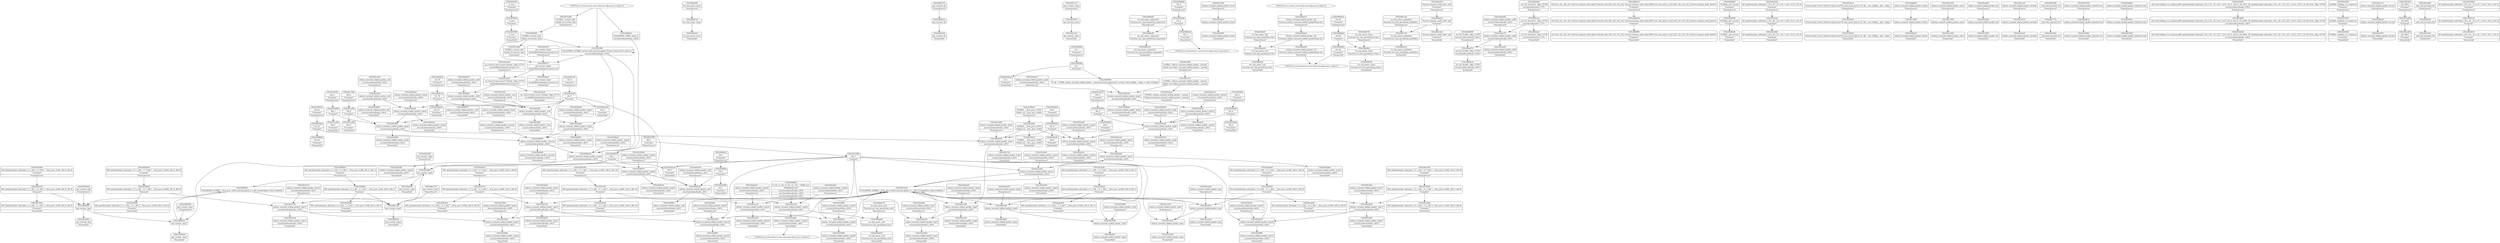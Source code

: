 digraph {
	CE0x563f2a0 [shape=record,shape=Mrecord,label="{CE0x563f2a0|i1_true|*Constant*}"]
	CE0x5655b90 [shape=record,shape=Mrecord,label="{CE0x5655b90|i64_4|*Constant*|*SummSink*}"]
	CE0x5632980 [shape=record,shape=Mrecord,label="{CE0x5632980|get_current:_tmp3|*SummSource*}"]
	CE0x56401e0 [shape=record,shape=Mrecord,label="{CE0x56401e0|avc_has_perm:_entry}"]
	CE0x561f200 [shape=record,shape=Mrecord,label="{CE0x561f200|selinux_secmark_relabel_packet:_tmp14|security/selinux/hooks.c,4610}"]
	CE0x5626d10 [shape=record,shape=Mrecord,label="{CE0x5626d10|get_current:_bb}"]
	CE0x563c070 [shape=record,shape=Mrecord,label="{CE0x563c070|get_current:_entry}"]
	CE0x566a2c0 [shape=record,shape=Mrecord,label="{CE0x566a2c0|avc_has_perm:_entry|*SummSink*}"]
	CE0x561b980 [shape=record,shape=Mrecord,label="{CE0x561b980|i64_3|*Constant*}"]
	CE0x5639e00 [shape=record,shape=Mrecord,label="{CE0x5639e00|selinux_secmark_relabel_packet:_tmp18|security/selinux/hooks.c,4610|*SummSource*}"]
	CE0x566a830 [shape=record,shape=Mrecord,label="{CE0x566a830|avc_has_perm:_ssid|Function::avc_has_perm&Arg::ssid::|*SummSink*}"]
	CE0x566bed0 [shape=record,shape=Mrecord,label="{CE0x566bed0|avc_has_perm:_requested|Function::avc_has_perm&Arg::requested::}"]
	CE0x5616d90 [shape=record,shape=Mrecord,label="{CE0x5616d90|selinux_secmark_relabel_packet:_if.end|*SummSink*}"]
	CE0x563aa50 [shape=record,shape=Mrecord,label="{CE0x563aa50|selinux_secmark_relabel_packet:_tmp15|security/selinux/hooks.c,4610|*SummSink*}"]
	CE0x561cf90 [shape=record,shape=Mrecord,label="{CE0x561cf90|i64_2|*Constant*}"]
	CE0x561d1a0 [shape=record,shape=Mrecord,label="{CE0x561d1a0|selinux_secmark_relabel_packet:_tmp1|*SummSource*}"]
	CE0x5651fb0 [shape=record,shape=Mrecord,label="{CE0x5651fb0|selinux_secmark_relabel_packet:_tmp17|security/selinux/hooks.c,4610|*SummSource*}"]
	CE0x563fa50 [shape=record,shape=Mrecord,label="{CE0x563fa50|selinux_secmark_relabel_packet:_tmp23|security/selinux/hooks.c,4610|*SummSink*}"]
	CE0x566f310 [shape=record,shape=Mrecord,label="{CE0x566f310|get_current:_tmp4|./arch/x86/include/asm/current.h,14}"]
	CE0x566b580 [shape=record,shape=Mrecord,label="{CE0x566b580|i16_42|*Constant*|*SummSink*}"]
	CE0x5658090 [shape=record,shape=Mrecord,label="{CE0x5658090|0:_i8,_:_GCMR_selinux_secmark_relabel_packet.__warned_internal_global_i8_0,_section_.data.unlikely_,_align_1:_elem_0:default:}"]
	CE0x5640250 [shape=record,shape=Mrecord,label="{CE0x5640250|selinux_secmark_relabel_packet:_sid5|security/selinux/hooks.c,4611}"]
	CE0x566c7a0 [shape=record,shape=Mrecord,label="{CE0x566c7a0|avc_has_perm:_auditdata|Function::avc_has_perm&Arg::auditdata::|*SummSource*}"]
	CE0x566cbc0 [shape=record,shape=Mrecord,label="{CE0x566cbc0|_ret_i32_%retval.0,_!dbg_!27728|security/selinux/avc.c,775|*SummSink*}"]
	CE0x5fcf560 [shape=record,shape=Mrecord,label="{CE0x5fcf560|selinux_secmark_relabel_packet:_tmp16|security/selinux/hooks.c,4610|*SummSink*}"]
	CE0x562b0b0 [shape=record,shape=Mrecord,label="{CE0x562b0b0|i32_(i32,_i32,_i16,_i32,_%struct.common_audit_data*)*_bitcast_(i32_(i32,_i32,_i16,_i32,_%struct.common_audit_data.495*)*_avc_has_perm_to_i32_(i32,_i32,_i16,_i32,_%struct.common_audit_data*)*)|*Constant*}"]
	CE0x5626900 [shape=record,shape=Mrecord,label="{CE0x5626900|GLOBAL:_get_current|*Constant*}"]
	CE0x566b6e0 [shape=record,shape=Mrecord,label="{CE0x566b6e0|avc_has_perm:_tclass|Function::avc_has_perm&Arg::tclass::}"]
	"CONST[source:1(input),value:2(dynamic)][purpose:{object}]"
	CE0x5655c20 [shape=record,shape=Mrecord,label="{CE0x5655c20|selinux_secmark_relabel_packet:_tmp9|security/selinux/hooks.c,4610}"]
	CE0x56242b0 [shape=record,shape=Mrecord,label="{CE0x56242b0|i8*_getelementptr_inbounds_(_25_x_i8_,_25_x_i8_*_.str3,_i32_0,_i32_0)|*Constant*|*SummSink*}"]
	CE0x5639c50 [shape=record,shape=Mrecord,label="{CE0x5639c50|selinux_secmark_relabel_packet:_tmp8|security/selinux/hooks.c,4610}"]
	CE0x5679d20 [shape=record,shape=Mrecord,label="{CE0x5679d20|get_current:_tmp|*SummSource*}"]
	CE0x56434f0 [shape=record,shape=Mrecord,label="{CE0x56434f0|selinux_secmark_relabel_packet:_cred|security/selinux/hooks.c,4610}"]
	CE0x5633a10 [shape=record,shape=Mrecord,label="{CE0x5633a10|%struct.task_struct*_(%struct.task_struct**)*_asm_movq_%gs:$_1:P_,$0_,_r,im,_dirflag_,_fpsr_,_flags_|*SummSource*}"]
	CE0x563eb80 [shape=record,shape=Mrecord,label="{CE0x563eb80|selinux_secmark_relabel_packet:_tmp7|security/selinux/hooks.c,4610|*SummSource*}"]
	CE0x562be60 [shape=record,shape=Mrecord,label="{CE0x562be60|selinux_secmark_relabel_packet:_tmp21|security/selinux/hooks.c,4610|*SummSource*}"]
	CE0x5669e10 [shape=record,shape=Mrecord,label="{CE0x5669e10|i32_(i32,_i32,_i16,_i32,_%struct.common_audit_data*)*_bitcast_(i32_(i32,_i32,_i16,_i32,_%struct.common_audit_data.495*)*_avc_has_perm_to_i32_(i32,_i32,_i16,_i32,_%struct.common_audit_data*)*)|*Constant*|*SummSource*}"]
	CE0x5688450 [shape=record,shape=Mrecord,label="{CE0x5688450|get_current:_tmp}"]
	CE0x5625fb0 [shape=record,shape=Mrecord,label="{CE0x5625fb0|selinux_secmark_relabel_packet:_tmp4|security/selinux/hooks.c,4610}"]
	CE0x5648b00 [shape=record,shape=Mrecord,label="{CE0x5648b00|0:_i32,_4:_i32,_8:_i32,_12:_i32,_:_CMRE_4,8_|*MultipleSource*|security/selinux/hooks.c,4610|security/selinux/hooks.c,4610|security/selinux/hooks.c,4611}"]
	CE0x5641320 [shape=record,shape=Mrecord,label="{CE0x5641320|selinux_secmark_relabel_packet:_tmp24|security/selinux/hooks.c,4611}"]
	CE0x5674290 [shape=record,shape=Mrecord,label="{CE0x5674290|GLOBAL:_current_task|Global_var:current_task|*SummSource*}"]
	CE0x563be00 [shape=record,shape=Mrecord,label="{CE0x563be00|selinux_secmark_relabel_packet:_tmp12|security/selinux/hooks.c,4610|*SummSink*}"]
	CE0x563f580 [shape=record,shape=Mrecord,label="{CE0x563f580|i1_true|*Constant*|*SummSink*}"]
	CE0x563c380 [shape=record,shape=Mrecord,label="{CE0x563c380|_ret_%struct.task_struct*_%tmp4,_!dbg_!27714|./arch/x86/include/asm/current.h,14|*SummSource*}"]
	CE0x5628ae0 [shape=record,shape=Mrecord,label="{CE0x5628ae0|selinux_secmark_relabel_packet:_if.then|*SummSink*}"]
	CE0x6cfac50 [shape=record,shape=Mrecord,label="{CE0x6cfac50|i64_0|*Constant*|*SummSink*}"]
	CE0x5629910 [shape=record,shape=Mrecord,label="{CE0x5629910|i64_1|*Constant*}"]
	CE0x5628bb0 [shape=record,shape=Mrecord,label="{CE0x5628bb0|i64*_getelementptr_inbounds_(_2_x_i64_,_2_x_i64_*___llvm_gcov_ctr98,_i64_0,_i64_1)|*Constant*}"]
	CE0x562ae30 [shape=record,shape=Mrecord,label="{CE0x562ae30|selinux_secmark_relabel_packet:_call6|security/selinux/hooks.c,4613|*SummSink*}"]
	CE0x5621030 [shape=record,shape=Mrecord,label="{CE0x5621030|selinux_secmark_relabel_packet:_entry|*SummSource*}"]
	CE0x56298a0 [shape=record,shape=Mrecord,label="{CE0x56298a0|i64*_getelementptr_inbounds_(_2_x_i64_,_2_x_i64_*___llvm_gcov_ctr98,_i64_0,_i64_1)|*Constant*|*SummSink*}"]
	CE0x5639cc0 [shape=record,shape=Mrecord,label="{CE0x5639cc0|selinux_secmark_relabel_packet:_tmp8|security/selinux/hooks.c,4610|*SummSource*}"]
	CE0x561d670 [shape=record,shape=Mrecord,label="{CE0x561d670|i64_5|*Constant*|*SummSource*}"]
	CE0x5616f70 [shape=record,shape=Mrecord,label="{CE0x5616f70|selinux_secmark_relabel_packet:_tmp}"]
	CE0x561bb90 [shape=record,shape=Mrecord,label="{CE0x561bb90|selinux_secmark_relabel_packet:_bb}"]
	CE0x561c450 [shape=record,shape=Mrecord,label="{CE0x561c450|selinux_secmark_relabel_packet:_entry|*SummSink*}"]
	CE0x563eb10 [shape=record,shape=Mrecord,label="{CE0x563eb10|GLOBAL:_selinux_secmark_relabel_packet.__warned|Global_var:selinux_secmark_relabel_packet.__warned|*SummSink*}"]
	CE0x56250a0 [shape=record,shape=Mrecord,label="{CE0x56250a0|i8_1|*Constant*|*SummSink*}"]
	CE0x562f0c0 [shape=record,shape=Mrecord,label="{CE0x562f0c0|selinux_secmark_relabel_packet:_tmp3|*SummSink*}"]
	CE0x562ac70 [shape=record,shape=Mrecord,label="{CE0x562ac70|selinux_secmark_relabel_packet:_call6|security/selinux/hooks.c,4613}"]
	CE0x563a2e0 [shape=record,shape=Mrecord,label="{CE0x563a2e0|_ret_%struct.task_struct*_%tmp4,_!dbg_!27714|./arch/x86/include/asm/current.h,14|*SummSink*}"]
	CE0x5623160 [shape=record,shape=Mrecord,label="{CE0x5623160|i64*_getelementptr_inbounds_(_11_x_i64_,_11_x_i64_*___llvm_gcov_ctr402,_i64_0,_i64_9)|*Constant*|*SummSource*}"]
	CE0x561ccd0 [shape=record,shape=Mrecord,label="{CE0x561ccd0|selinux_secmark_relabel_packet:_do.body|*SummSource*}"]
	CE0x5628d30 [shape=record,shape=Mrecord,label="{CE0x5628d30|i32_78|*Constant*|*SummSink*}"]
	CE0x563a810 [shape=record,shape=Mrecord,label="{CE0x563a810|i64*_getelementptr_inbounds_(_11_x_i64_,_11_x_i64_*___llvm_gcov_ctr402,_i64_0,_i64_8)|*Constant*|*SummSource*}"]
	CE0x5624220 [shape=record,shape=Mrecord,label="{CE0x5624220|i8*_getelementptr_inbounds_(_25_x_i8_,_25_x_i8_*_.str3,_i32_0,_i32_0)|*Constant*|*SummSource*}"]
	CE0x5640320 [shape=record,shape=Mrecord,label="{CE0x5640320|selinux_secmark_relabel_packet:_sid5|security/selinux/hooks.c,4611|*SummSource*}"]
	CE0x5636bd0 [shape=record,shape=Mrecord,label="{CE0x5636bd0|selinux_secmark_relabel_packet:_tmp22|security/selinux/hooks.c,4610|*SummSource*}"]
	CE0x563f400 [shape=record,shape=Mrecord,label="{CE0x563f400|i1_true|*Constant*|*SummSource*}"]
	CE0x562cfa0 [shape=record,shape=Mrecord,label="{CE0x562cfa0|i64*_getelementptr_inbounds_(_11_x_i64_,_11_x_i64_*___llvm_gcov_ctr402,_i64_0,_i64_10)|*Constant*}"]
	CE0x5627840 [shape=record,shape=Mrecord,label="{CE0x5627840|_call_void_mcount()_#3|*SummSource*}"]
	CE0x56212f0 [shape=record,shape=Mrecord,label="{CE0x56212f0|i64_1|*Constant*|*SummSource*}"]
	CE0x56280d0 [shape=record,shape=Mrecord,label="{CE0x56280d0|i64*_getelementptr_inbounds_(_11_x_i64_,_11_x_i64_*___llvm_gcov_ctr402,_i64_0,_i64_6)|*Constant*}"]
	CE0x562bff0 [shape=record,shape=Mrecord,label="{CE0x562bff0|selinux_secmark_relabel_packet:_tmp21|security/selinux/hooks.c,4610|*SummSink*}"]
	CE0x563a910 [shape=record,shape=Mrecord,label="{CE0x563a910|i64*_getelementptr_inbounds_(_11_x_i64_,_11_x_i64_*___llvm_gcov_ctr402,_i64_0,_i64_8)|*Constant*|*SummSink*}"]
	CE0x563feb0 [shape=record,shape=Mrecord,label="{CE0x563feb0|i32_1|*Constant*}"]
	CE0x566b750 [shape=record,shape=Mrecord,label="{CE0x566b750|avc_has_perm:_tclass|Function::avc_has_perm&Arg::tclass::|*SummSource*}"]
	CE0x5626190 [shape=record,shape=Mrecord,label="{CE0x5626190|i64*_getelementptr_inbounds_(_11_x_i64_,_11_x_i64_*___llvm_gcov_ctr402,_i64_0,_i64_10)|*Constant*|*SummSource*}"]
	CE0x5637030 [shape=record,shape=Mrecord,label="{CE0x5637030|selinux_secmark_relabel_packet:_land.lhs.true|*SummSource*}"]
	CE0x5626570 [shape=record,shape=Mrecord,label="{CE0x5626570|selinux_secmark_relabel_packet:_call4|security/selinux/hooks.c,4610|*SummSink*}"]
	CE0x563b780 [shape=record,shape=Mrecord,label="{CE0x563b780|selinux_secmark_relabel_packet:_tmp2}"]
	CE0x56221d0 [shape=record,shape=Mrecord,label="{CE0x56221d0|selinux_secmark_relabel_packet:_tobool|security/selinux/hooks.c,4610}"]
	CE0x6adea00 [shape=record,shape=Mrecord,label="{CE0x6adea00|i64*_getelementptr_inbounds_(_11_x_i64_,_11_x_i64_*___llvm_gcov_ctr402,_i64_0,_i64_1)|*Constant*|*SummSink*}"]
	CE0x5643690 [shape=record,shape=Mrecord,label="{CE0x5643690|selinux_secmark_relabel_packet:_cred|security/selinux/hooks.c,4610|*SummSink*}"]
	CE0x56228f0 [shape=record,shape=Mrecord,label="{CE0x56228f0|COLLAPSED:_GCMRE_current_task_external_global_%struct.task_struct*:_elem_0::|security/selinux/hooks.c,4610}"]
	CE0x566a0d0 [shape=record,shape=Mrecord,label="{CE0x566a0d0|avc_has_perm:_entry|*SummSource*}"]
	CE0x5620e20 [shape=record,shape=Mrecord,label="{CE0x5620e20|i64_1|*Constant*|*SummSink*}"]
	CE0x56591d0 [shape=record,shape=Mrecord,label="{CE0x56591d0|selinux_secmark_relabel_packet:_tmp9|security/selinux/hooks.c,4610|*SummSink*}"]
	CE0x563a9e0 [shape=record,shape=Mrecord,label="{CE0x563a9e0|selinux_secmark_relabel_packet:_tmp15|security/selinux/hooks.c,4610|*SummSource*}"]
	CE0x561e380 [shape=record,shape=Mrecord,label="{CE0x561e380|i64_2|*Constant*|*SummSink*}"]
	CE0x5640940 [shape=record,shape=Mrecord,label="{CE0x5640940|GLOBAL:_get_current|*Constant*|*SummSource*}"]
	CE0x5628450 [shape=record,shape=Mrecord,label="{CE0x5628450|i32_22|*Constant*|*SummSource*}"]
	CE0x563a7a0 [shape=record,shape=Mrecord,label="{CE0x563a7a0|selinux_secmark_relabel_packet:_tmp15|security/selinux/hooks.c,4610}"]
	CE0x5654980 [shape=record,shape=Mrecord,label="{CE0x5654980|i64_5|*Constant*}"]
	CE0x566ab10 [shape=record,shape=Mrecord,label="{CE0x566ab10|selinux_secmark_relabel_packet:_sid|Function::selinux_secmark_relabel_packet&Arg::sid::|*SummSource*}"]
	CE0x566c710 [shape=record,shape=Mrecord,label="{CE0x566c710|avc_has_perm:_auditdata|Function::avc_has_perm&Arg::auditdata::}"]
	CE0x566c520 [shape=record,shape=Mrecord,label="{CE0x566c520|avc_has_perm:_auditdata|Function::avc_has_perm&Arg::auditdata::|*SummSink*}"]
	CE0x561dd50 [shape=record,shape=Mrecord,label="{CE0x561dd50|selinux_secmark_relabel_packet:_bb|*SummSink*}"]
	CE0x5623e00 [shape=record,shape=Mrecord,label="{CE0x5623e00|selinux_secmark_relabel_packet:_land.lhs.true2|*SummSink*}"]
	CE0x566d1a0 [shape=record,shape=Mrecord,label="{CE0x566d1a0|_ret_i32_%call6,_!dbg_!27745|security/selinux/hooks.c,4613|*SummSink*}"]
	CE0x562f000 [shape=record,shape=Mrecord,label="{CE0x562f000|selinux_secmark_relabel_packet:_tmp3|*SummSource*}"]
	CE0x563af60 [shape=record,shape=Mrecord,label="{CE0x563af60|_call_void_lockdep_rcu_suspicious(i8*_getelementptr_inbounds_(_25_x_i8_,_25_x_i8_*_.str3,_i32_0,_i32_0),_i32_4610,_i8*_getelementptr_inbounds_(_45_x_i8_,_45_x_i8_*_.str12,_i32_0,_i32_0))_#10,_!dbg_!27729|security/selinux/hooks.c,4610|*SummSource*}"]
	CE0x5632880 [shape=record,shape=Mrecord,label="{CE0x5632880|get_current:_tmp3}"]
	CE0x566be30 [shape=record,shape=Mrecord,label="{CE0x566be30|%struct.common_audit_data*_null|*Constant*}"]
	CE0x56884c0 [shape=record,shape=Mrecord,label="{CE0x56884c0|COLLAPSED:_GCMRE___llvm_gcov_ctr98_internal_global_2_x_i64_zeroinitializer:_elem_0:default:}"]
	CE0x562f3a0 [shape=record,shape=Mrecord,label="{CE0x562f3a0|selinux_secmark_relabel_packet:_call|security/selinux/hooks.c,4610}"]
	CE0x566e370 [shape=record,shape=Mrecord,label="{CE0x566e370|get_current:_bb|*SummSource*}"]
	CE0x56413d0 [shape=record,shape=Mrecord,label="{CE0x56413d0|selinux_secmark_relabel_packet:_tmp6|security/selinux/hooks.c,4610}"]
	CE0x562f290 [shape=record,shape=Mrecord,label="{CE0x562f290|i64_3|*Constant*|*SummSource*}"]
	CE0x566a9e0 [shape=record,shape=Mrecord,label="{CE0x566a9e0|selinux_secmark_relabel_packet:_sid|Function::selinux_secmark_relabel_packet&Arg::sid::}"]
	CE0x5674460 [shape=record,shape=Mrecord,label="{CE0x5674460|GLOBAL:_current_task|Global_var:current_task|*SummSink*}"]
	CE0x56400c0 [shape=record,shape=Mrecord,label="{CE0x56400c0|i32_1|*Constant*|*SummSource*}"]
	CE0x5626a20 [shape=record,shape=Mrecord,label="{CE0x5626a20|selinux_secmark_relabel_packet:_tobool|security/selinux/hooks.c,4610|*SummSink*}"]
	CE0x563dc30 [shape=record,shape=Mrecord,label="{CE0x563dc30|selinux_secmark_relabel_packet:_tmp11|security/selinux/hooks.c,4610|*SummSource*}"]
	CE0x5659240 [shape=record,shape=Mrecord,label="{CE0x5659240|i64*_getelementptr_inbounds_(_11_x_i64_,_11_x_i64_*___llvm_gcov_ctr402,_i64_0,_i64_6)|*Constant*|*SummSink*}"]
	"CONST[source:2(external),value:2(dynamic)][purpose:{subject}]"
	CE0x5fcf440 [shape=record,shape=Mrecord,label="{CE0x5fcf440|selinux_secmark_relabel_packet:_tmp16|security/selinux/hooks.c,4610|*SummSource*}"]
	CE0x5634850 [shape=record,shape=Mrecord,label="{CE0x5634850|GLOBAL:_current_task|Global_var:current_task}"]
	CE0x5624390 [shape=record,shape=Mrecord,label="{CE0x5624390|GLOBAL:_lockdep_rcu_suspicious|*Constant*|*SummSource*}"]
	CE0x5628660 [shape=record,shape=Mrecord,label="{CE0x5628660|i32_22|*Constant*|*SummSink*}"]
	CE0x5628f40 [shape=record,shape=Mrecord,label="{CE0x5628f40|selinux_secmark_relabel_packet:_sid5|security/selinux/hooks.c,4611|*SummSink*}"]
	"CONST[source:0(mediator),value:0(static)][purpose:{operation}]"
	CE0x565a440 [shape=record,shape=Mrecord,label="{CE0x565a440|selinux_secmark_relabel_packet:_tmp10|security/selinux/hooks.c,4610|*SummSource*}"]
	CE0x5624d00 [shape=record,shape=Mrecord,label="{CE0x5624d00|selinux_secmark_relabel_packet:_tmp11|security/selinux/hooks.c,4610}"]
	CE0x5626ac0 [shape=record,shape=Mrecord,label="{CE0x5626ac0|selinux_secmark_relabel_packet:_if.end}"]
	CE0x563e670 [shape=record,shape=Mrecord,label="{CE0x563e670|get_current:_tmp4|./arch/x86/include/asm/current.h,14|*SummSource*}"]
	CE0x56253b0 [shape=record,shape=Mrecord,label="{CE0x56253b0|selinux_secmark_relabel_packet:_tmp16|security/selinux/hooks.c,4610}"]
	CE0x561e590 [shape=record,shape=Mrecord,label="{CE0x561e590|selinux_secmark_relabel_packet:_tmp1|*SummSink*}"]
	CE0x6adea70 [shape=record,shape=Mrecord,label="{CE0x6adea70|selinux_secmark_relabel_packet:_tmp2|*SummSource*}"]
	CE0x561c020 [shape=record,shape=Mrecord,label="{CE0x561c020|selinux_secmark_relabel_packet:_if.end|*SummSource*}"]
	CE0x562e410 [shape=record,shape=Mrecord,label="{CE0x562e410|selinux_secmark_relabel_packet:_tmp19|security/selinux/hooks.c,4610|*SummSource*}"]
	CE0x56365c0 [shape=record,shape=Mrecord,label="{CE0x56365c0|GLOBAL:___llvm_gcov_ctr402|Global_var:__llvm_gcov_ctr402|*SummSink*}"]
	CE0x5622240 [shape=record,shape=Mrecord,label="{CE0x5622240|i32_0|*Constant*|*SummSink*}"]
	CE0x562b810 [shape=record,shape=Mrecord,label="{CE0x562b810|selinux_secmark_relabel_packet:_call4|security/selinux/hooks.c,4610|*SummSource*}"]
	CE0x568c100 [shape=record,shape=Mrecord,label="{CE0x568c100|get_current:_tmp2}"]
	CE0x5639680 [shape=record,shape=Mrecord,label="{CE0x5639680|i8_1|*Constant*|*SummSource*}"]
	CE0x5639280 [shape=record,shape=Mrecord,label="{CE0x5639280|i64*_getelementptr_inbounds_(_11_x_i64_,_11_x_i64_*___llvm_gcov_ctr402,_i64_0,_i64_9)|*Constant*}"]
	CE0x5643480 [shape=record,shape=Mrecord,label="{CE0x5643480|i32_1|*Constant*|*SummSink*}"]
	CE0x566c1e0 [shape=record,shape=Mrecord,label="{CE0x566c1e0|_ret_i32_%retval.0,_!dbg_!27728|security/selinux/avc.c,775}"]
	CE0x568c170 [shape=record,shape=Mrecord,label="{CE0x568c170|get_current:_tmp2|*SummSource*}"]
	CE0x561c500 [shape=record,shape=Mrecord,label="{CE0x561c500|i64_3|*Constant*|*SummSink*}"]
	CE0x561ede0 [shape=record,shape=Mrecord,label="{CE0x561ede0|selinux_secmark_relabel_packet:_tmp12|security/selinux/hooks.c,4610}"]
	CE0x566c250 [shape=record,shape=Mrecord,label="{CE0x566c250|%struct.common_audit_data*_null|*Constant*|*SummSource*}"]
	CE0x562a050 [shape=record,shape=Mrecord,label="{CE0x562a050|selinux_secmark_relabel_packet:_do.end|*SummSink*}"]
	CE0x56209e0 [shape=record,shape=Mrecord,label="{CE0x56209e0|i64_0|*Constant*|*SummSource*}"]
	CE0x5617860 [shape=record,shape=Mrecord,label="{CE0x5617860|selinux_secmark_relabel_packet:_if.then}"]
	CE0x563d0e0 [shape=record,shape=Mrecord,label="{CE0x563d0e0|i32_22|*Constant*}"]
	CE0x566b410 [shape=record,shape=Mrecord,label="{CE0x566b410|i16_42|*Constant*|*SummSource*}"]
	CE0x561d510 [shape=record,shape=Mrecord,label="{CE0x561d510|selinux_secmark_relabel_packet:_do.body}"]
	CE0x563e540 [shape=record,shape=Mrecord,label="{CE0x563e540|i32_4610|*Constant*|*SummSource*}"]
	CE0x56278e0 [shape=record,shape=Mrecord,label="{CE0x56278e0|_call_void_mcount()_#3|*SummSink*}"]
	CE0x564be10 [shape=record,shape=Mrecord,label="{CE0x564be10|selinux_secmark_relabel_packet:_tobool1|security/selinux/hooks.c,4610|*SummSource*}"]
	CE0x565a5c0 [shape=record,shape=Mrecord,label="{CE0x565a5c0|selinux_secmark_relabel_packet:_tmp10|security/selinux/hooks.c,4610|*SummSink*}"]
	CE0x5628cc0 [shape=record,shape=Mrecord,label="{CE0x5628cc0|i32_78|*Constant*}"]
	CE0x5629a00 [shape=record,shape=Mrecord,label="{CE0x5629a00|i64*_getelementptr_inbounds_(_11_x_i64_,_11_x_i64_*___llvm_gcov_ctr402,_i64_0,_i64_0)|*Constant*|*SummSource*}"]
	CE0x561c3a0 [shape=record,shape=Mrecord,label="{CE0x561c3a0|selinux_secmark_relabel_packet:_tmp4|security/selinux/hooks.c,4610|*SummSource*}"]
	CE0x5629480 [shape=record,shape=Mrecord,label="{CE0x5629480|get_current:_tmp1|*SummSource*}"]
	CE0x56394f0 [shape=record,shape=Mrecord,label="{CE0x56394f0|i8_1|*Constant*}"]
	CE0x5621670 [shape=record,shape=Mrecord,label="{CE0x5621670|i64*_getelementptr_inbounds_(_11_x_i64_,_11_x_i64_*___llvm_gcov_ctr402,_i64_0,_i64_8)|*Constant*}"]
	CE0x5633930 [shape=record,shape=Mrecord,label="{CE0x5633930|%struct.task_struct*_(%struct.task_struct**)*_asm_movq_%gs:$_1:P_,$0_,_r,im,_dirflag_,_fpsr_,_flags_}"]
	CE0x566f220 [shape=record,shape=Mrecord,label="{CE0x566f220|get_current:_tmp2|*SummSink*}"]
	CE0x5639f60 [shape=record,shape=Mrecord,label="{CE0x5639f60|selinux_secmark_relabel_packet:_tmp18|security/selinux/hooks.c,4610|*SummSink*}"]
	CE0x5626420 [shape=record,shape=Mrecord,label="{CE0x5626420|selinux_secmark_relabel_packet:_tmp20|security/selinux/hooks.c,4610}"]
	CE0x5625c30 [shape=record,shape=Mrecord,label="{CE0x5625c30|i32_0|*Constant*|*SummSource*}"]
	CE0x561c660 [shape=record,shape=Mrecord,label="{CE0x561c660|selinux_secmark_relabel_packet:_tmp5|security/selinux/hooks.c,4610|*SummSource*}"]
	CE0x5640b00 [shape=record,shape=Mrecord,label="{CE0x5640b00|GLOBAL:_get_current|*Constant*|*SummSink*}"]
	CE0x5621410 [shape=record,shape=Mrecord,label="{CE0x5621410|selinux_secmark_relabel_packet:_tmp13|security/selinux/hooks.c,4610}"]
	CE0x562ecb0 [shape=record,shape=Mrecord,label="{CE0x562ecb0|selinux_secmark_relabel_packet:_tmp7|security/selinux/hooks.c,4610}"]
	CE0x561e850 [shape=record,shape=Mrecord,label="{CE0x561e850|_call_void_mcount()_#3|*SummSource*}"]
	CE0x5628da0 [shape=record,shape=Mrecord,label="{CE0x5628da0|i32_78|*Constant*|*SummSource*}"]
	CE0x563b7f0 [shape=record,shape=Mrecord,label="{CE0x563b7f0|_call_void_mcount()_#3}"]
	CE0x561b2b0 [shape=record,shape=Mrecord,label="{CE0x561b2b0|selinux_secmark_relabel_packet:_tobool1|security/selinux/hooks.c,4610}"]
	CE0x566bb60 [shape=record,shape=Mrecord,label="{CE0x566bb60|i32_4|*Constant*|*SummSource*}"]
	CE0x5640d00 [shape=record,shape=Mrecord,label="{CE0x5640d00|selinux_secmark_relabel_packet:_tobool|security/selinux/hooks.c,4610|*SummSource*}"]
	CE0x5639210 [shape=record,shape=Mrecord,label="{CE0x5639210|i8*_getelementptr_inbounds_(_45_x_i8_,_45_x_i8_*_.str12,_i32_0,_i32_0)|*Constant*|*SummSink*}"]
	CE0x5636550 [shape=record,shape=Mrecord,label="{CE0x5636550|selinux_secmark_relabel_packet:_tmp5|security/selinux/hooks.c,4610}"]
	"CONST[source:0(mediator),value:2(dynamic)][purpose:{object}]"
	CE0x5617390 [shape=record,shape=Mrecord,label="{CE0x5617390|i64_2|*Constant*|*SummSource*}"]
	CE0x4f3e130 [shape=record,shape=Mrecord,label="{CE0x4f3e130|GLOBAL:_selinux_secmark_relabel_packet.__warned|Global_var:selinux_secmark_relabel_packet.__warned}"]
	CE0x5639d30 [shape=record,shape=Mrecord,label="{CE0x5639d30|selinux_secmark_relabel_packet:_tmp8|security/selinux/hooks.c,4610|*SummSink*}"]
	CE0x5624400 [shape=record,shape=Mrecord,label="{CE0x5624400|GLOBAL:_lockdep_rcu_suspicious|*Constant*|*SummSink*}"]
	CE0x5622a80 [shape=record,shape=Mrecord,label="{CE0x5622a80|selinux_secmark_relabel_packet:_tmp21|security/selinux/hooks.c,4610}"]
	CE0x5637390 [shape=record,shape=Mrecord,label="{CE0x5637390|selinux_secmark_relabel_packet:_entry}"]
	CE0x56288c0 [shape=record,shape=Mrecord,label="{CE0x56288c0|selinux_secmark_relabel_packet:_security|security/selinux/hooks.c,4610|*SummSource*}"]
	CE0x566aee0 [shape=record,shape=Mrecord,label="{CE0x566aee0|avc_has_perm:_tsid|Function::avc_has_perm&Arg::tsid::}"]
	CE0x566b150 [shape=record,shape=Mrecord,label="{CE0x566b150|avc_has_perm:_requested|Function::avc_has_perm&Arg::requested::|*SummSink*}"]
	CE0x566d000 [shape=record,shape=Mrecord,label="{CE0x566d000|_ret_i32_%call6,_!dbg_!27745|security/selinux/hooks.c,4613|*SummSource*}"]
	CE0x5637620 [shape=record,shape=Mrecord,label="{CE0x5637620|GLOBAL:_lockdep_rcu_suspicious|*Constant*}"]
	CE0x562b6b0 [shape=record,shape=Mrecord,label="{CE0x562b6b0|selinux_secmark_relabel_packet:_call4|security/selinux/hooks.c,4610}"]
	CE0x56232d0 [shape=record,shape=Mrecord,label="{CE0x56232d0|selinux_secmark_relabel_packet:_tmp17|security/selinux/hooks.c,4610}"]
	CE0x5678db0 [shape=record,shape=Mrecord,label="{CE0x5678db0|i64*_getelementptr_inbounds_(_2_x_i64_,_2_x_i64_*___llvm_gcov_ctr98,_i64_0,_i64_0)|*Constant*|*SummSource*}"]
	CE0x56745a0 [shape=record,shape=Mrecord,label="{CE0x56745a0|i64*_getelementptr_inbounds_(_2_x_i64_,_2_x_i64_*___llvm_gcov_ctr98,_i64_0,_i64_0)|*Constant*|*SummSink*}"]
	CE0x5633b40 [shape=record,shape=Mrecord,label="{CE0x5633b40|%struct.task_struct*_(%struct.task_struct**)*_asm_movq_%gs:$_1:P_,$0_,_r,im,_dirflag_,_fpsr_,_flags_|*SummSink*}"]
	CE0x561f300 [shape=record,shape=Mrecord,label="{CE0x561f300|selinux_secmark_relabel_packet:_tmp14|security/selinux/hooks.c,4610|*SummSource*}"]
	CE0x5616b90 [shape=record,shape=Mrecord,label="{CE0x5616b90|selinux_secmark_relabel_packet:_tmp20|security/selinux/hooks.c,4610|*SummSink*}"]
	CE0x566ce00 [shape=record,shape=Mrecord,label="{CE0x566ce00|i64*_getelementptr_inbounds_(_2_x_i64_,_2_x_i64_*___llvm_gcov_ctr98,_i64_0,_i64_0)|*Constant*}"]
	CE0x56391a0 [shape=record,shape=Mrecord,label="{CE0x56391a0|i8*_getelementptr_inbounds_(_45_x_i8_,_45_x_i8_*_.str12,_i32_0,_i32_0)|*Constant*}"]
	CE0x5616ce0 [shape=record,shape=Mrecord,label="{CE0x5616ce0|selinux_secmark_relabel_packet:_tmp|*SummSource*}"]
	CE0x566ba80 [shape=record,shape=Mrecord,label="{CE0x566ba80|i32_4|*Constant*}"]
	CE0x5629c60 [shape=record,shape=Mrecord,label="{CE0x5629c60|i64*_getelementptr_inbounds_(_11_x_i64_,_11_x_i64_*___llvm_gcov_ctr402,_i64_0,_i64_0)|*Constant*}"]
	"CONST[source:0(mediator),value:2(dynamic)][purpose:{subject}]"
	CE0x566bfa0 [shape=record,shape=Mrecord,label="{CE0x566bfa0|avc_has_perm:_requested|Function::avc_has_perm&Arg::requested::|*SummSource*}"]
	CE0x5652640 [shape=record,shape=Mrecord,label="{CE0x5652640|GLOBAL:___llvm_gcov_ctr402|Global_var:__llvm_gcov_ctr402}"]
	CE0x563d610 [shape=record,shape=Mrecord,label="{CE0x563d610|selinux_secmark_relabel_packet:_land.lhs.true}"]
	CE0x56592b0 [shape=record,shape=Mrecord,label="{CE0x56592b0|selinux_secmark_relabel_packet:_tmp10|security/selinux/hooks.c,4610}"]
	CE0x5619dd0 [shape=record,shape=Mrecord,label="{CE0x5619dd0|selinux_secmark_relabel_packet:_land.lhs.true2|*SummSource*}"]
	CE0x5621800 [shape=record,shape=Mrecord,label="{CE0x5621800|selinux_secmark_relabel_packet:_tmp3}"]
	CE0x562ec40 [shape=record,shape=Mrecord,label="{CE0x562ec40|selinux_secmark_relabel_packet:_tmp6|security/selinux/hooks.c,4610|*SummSink*}"]
	CE0x56239a0 [shape=record,shape=Mrecord,label="{CE0x56239a0|selinux_secmark_relabel_packet:_tmp7|security/selinux/hooks.c,4610|*SummSink*}"]
	CE0x563e260 [shape=record,shape=Mrecord,label="{CE0x563e260|i32_4610|*Constant*|*SummSink*}"]
	CE0x563b0e0 [shape=record,shape=Mrecord,label="{CE0x563b0e0|_call_void_lockdep_rcu_suspicious(i8*_getelementptr_inbounds_(_25_x_i8_,_25_x_i8_*_.str3,_i32_0,_i32_0),_i32_4610,_i8*_getelementptr_inbounds_(_45_x_i8_,_45_x_i8_*_.str12,_i32_0,_i32_0))_#10,_!dbg_!27729|security/selinux/hooks.c,4610|*SummSink*}"]
	CE0x564be80 [shape=record,shape=Mrecord,label="{CE0x564be80|i64_4|*Constant*}"]
	CE0x562aad0 [shape=record,shape=Mrecord,label="{CE0x562aad0|selinux_secmark_relabel_packet:_tmp24|security/selinux/hooks.c,4611|*SummSink*}"]
	CE0x566c9e0 [shape=record,shape=Mrecord,label="{CE0x566c9e0|_ret_i32_%retval.0,_!dbg_!27728|security/selinux/avc.c,775|*SummSource*}"]
	CE0x563e6e0 [shape=record,shape=Mrecord,label="{CE0x563e6e0|get_current:_tmp4|./arch/x86/include/asm/current.h,14|*SummSink*}"]
	CE0x563c420 [shape=record,shape=Mrecord,label="{CE0x563c420|_ret_%struct.task_struct*_%tmp4,_!dbg_!27714|./arch/x86/include/asm/current.h,14}"]
	CE0x5616ec0 [shape=record,shape=Mrecord,label="{CE0x5616ec0|selinux_secmark_relabel_packet:_do.body|*SummSink*}"]
	CE0x56385d0 [shape=record,shape=Mrecord,label="{CE0x56385d0|selinux_secmark_relabel_packet:_tmp23|security/selinux/hooks.c,4610|*SummSource*}"]
	CE0x5638470 [shape=record,shape=Mrecord,label="{CE0x5638470|selinux_secmark_relabel_packet:_tmp23|security/selinux/hooks.c,4610}"]
	CE0x561a3e0 [shape=record,shape=Mrecord,label="{CE0x561a3e0|selinux_secmark_relabel_packet:_tmp|*SummSink*}"]
	CE0x4f3e060 [shape=record,shape=Mrecord,label="{CE0x4f3e060|GLOBAL:_selinux_secmark_relabel_packet.__warned|Global_var:selinux_secmark_relabel_packet.__warned|*SummSource*}"]
	CE0x566b0e0 [shape=record,shape=Mrecord,label="{CE0x566b0e0|i16_42|*Constant*}"]
	CE0x5628960 [shape=record,shape=Mrecord,label="{CE0x5628960|selinux_secmark_relabel_packet:_security|security/selinux/hooks.c,4610|*SummSink*}"]
	CE0x56549f0 [shape=record,shape=Mrecord,label="{CE0x56549f0|i64_4|*Constant*|*SummSource*}"]
	CE0x566bcd0 [shape=record,shape=Mrecord,label="{CE0x566bcd0|i32_4|*Constant*|*SummSink*}"]
	CE0x562a9e0 [shape=record,shape=Mrecord,label="{CE0x562a9e0|selinux_secmark_relabel_packet:_tmp24|security/selinux/hooks.c,4611|*SummSource*}"]
	CE0x562bd50 [shape=record,shape=Mrecord,label="{CE0x562bd50|selinux_secmark_relabel_packet:_if.then|*SummSource*}"]
	CE0x561e220 [shape=record,shape=Mrecord,label="{CE0x561e220|COLLAPSED:_GCMRE___llvm_gcov_ctr402_internal_global_11_x_i64_zeroinitializer:_elem_0:default:}"]
	CE0x5656e60 [shape=record,shape=Mrecord,label="{CE0x5656e60|selinux_secmark_relabel_packet:_tmp9|security/selinux/hooks.c,4610|*SummSource*}"]
	CE0x563c730 [shape=record,shape=Mrecord,label="{CE0x563c730|selinux_secmark_relabel_packet:_tmp5|security/selinux/hooks.c,4610|*SummSink*}"]
	CE0x5638160 [shape=record,shape=Mrecord,label="{CE0x5638160|selinux_secmark_relabel_packet:_tmp22|security/selinux/hooks.c,4610|*SummSink*}"]
	CE0x563d5a0 [shape=record,shape=Mrecord,label="{CE0x563d5a0|selinux_secmark_relabel_packet:_do.end}"]
	CE0x561ef40 [shape=record,shape=Mrecord,label="{CE0x561ef40|selinux_secmark_relabel_packet:_tmp12|security/selinux/hooks.c,4610|*SummSource*}"]
	CE0x562f4b0 [shape=record,shape=Mrecord,label="{CE0x562f4b0|selinux_secmark_relabel_packet:_tmp14|security/selinux/hooks.c,4610|*SummSink*}"]
	CE0x5636a20 [shape=record,shape=Mrecord,label="{CE0x5636a20|selinux_secmark_relabel_packet:_tmp22|security/selinux/hooks.c,4610}"]
	CE0x562eb40 [shape=record,shape=Mrecord,label="{CE0x562eb40|selinux_secmark_relabel_packet:_tmp6|security/selinux/hooks.c,4610|*SummSource*}"]
	CE0x566e530 [shape=record,shape=Mrecord,label="{CE0x566e530|get_current:_bb|*SummSink*}"]
	CE0x5629e20 [shape=record,shape=Mrecord,label="{CE0x5629e20|i64*_getelementptr_inbounds_(_11_x_i64_,_11_x_i64_*___llvm_gcov_ctr402,_i64_0,_i64_1)|*Constant*}"]
	CE0x5624a60 [shape=record,shape=Mrecord,label="{CE0x5624a60|i32_0|*Constant*}"]
	CE0x561c8e0 [shape=record,shape=Mrecord,label="{CE0x561c8e0|selinux_secmark_relabel_packet:_tmp1}"]
	CE0x561ec10 [shape=record,shape=Mrecord,label="{CE0x561ec10|selinux_secmark_relabel_packet:_do.end|*SummSource*}"]
	CE0x56213a0 [shape=record,shape=Mrecord,label="{CE0x56213a0|selinux_secmark_relabel_packet:_tmp13|security/selinux/hooks.c,4610|*SummSink*}"]
	CE0x563afd0 [shape=record,shape=Mrecord,label="{CE0x563afd0|_call_void_lockdep_rcu_suspicious(i8*_getelementptr_inbounds_(_25_x_i8_,_25_x_i8_*_.str3,_i32_0,_i32_0),_i32_4610,_i8*_getelementptr_inbounds_(_45_x_i8_,_45_x_i8_*_.str12,_i32_0,_i32_0))_#10,_!dbg_!27729|security/selinux/hooks.c,4610}"]
	CE0x56160b0 [shape=record,shape=Mrecord,label="{CE0x56160b0|i8*_getelementptr_inbounds_(_45_x_i8_,_45_x_i8_*_.str12,_i32_0,_i32_0)|*Constant*|*SummSource*}"]
	CE0x56210e0 [shape=record,shape=Mrecord,label="{CE0x56210e0|_call_void_mcount()_#3|*SummSink*}"]
	CE0x56364e0 [shape=record,shape=Mrecord,label="{CE0x56364e0|GLOBAL:___llvm_gcov_ctr402|Global_var:__llvm_gcov_ctr402|*SummSource*}"]
	CE0x561bfb0 [shape=record,shape=Mrecord,label="{CE0x561bfb0|selinux_secmark_relabel_packet:_land.lhs.true|*SummSink*}"]
	CE0x566afc0 [shape=record,shape=Mrecord,label="{CE0x566afc0|avc_has_perm:_tsid|Function::avc_has_perm&Arg::tsid::|*SummSource*}"]
	CE0x561e640 [shape=record,shape=Mrecord,label="{CE0x561e640|selinux_secmark_relabel_packet:_bb|*SummSource*}"]
	CE0x566b7f0 [shape=record,shape=Mrecord,label="{CE0x566b7f0|avc_has_perm:_tclass|Function::avc_has_perm&Arg::tclass::|*SummSink*}"]
	CE0x5625830 [shape=record,shape=Mrecord,label="{CE0x5625830|selinux_secmark_relabel_packet:_land.lhs.true2}"]
	CE0x561e9b0 [shape=record,shape=Mrecord,label="{CE0x561e9b0|i64_1|*Constant*}"]
	CE0x56435f0 [shape=record,shape=Mrecord,label="{CE0x56435f0|selinux_secmark_relabel_packet:_cred|security/selinux/hooks.c,4610|*SummSource*}"]
	CE0x5623260 [shape=record,shape=Mrecord,label="{CE0x5623260|i64*_getelementptr_inbounds_(_11_x_i64_,_11_x_i64_*___llvm_gcov_ctr402,_i64_0,_i64_9)|*Constant*|*SummSink*}"]
	CE0x566a770 [shape=record,shape=Mrecord,label="{CE0x566a770|avc_has_perm:_ssid|Function::avc_has_perm&Arg::ssid::|*SummSource*}"]
	CE0x561b820 [shape=record,shape=Mrecord,label="{CE0x561b820|i64_5|*Constant*|*SummSink*}"]
	CE0x5618b60 [shape=record,shape=Mrecord,label="{CE0x5618b60|selinux_secmark_relabel_packet:_tmp2|*SummSink*}"]
	CE0x563e2d0 [shape=record,shape=Mrecord,label="{CE0x563e2d0|i32_4610|*Constant*}"]
	CE0x56526b0 [shape=record,shape=Mrecord,label="{CE0x56526b0|selinux_secmark_relabel_packet:_tmp4|security/selinux/hooks.c,4610|*SummSink*}"]
	CE0x561a0d0 [shape=record,shape=Mrecord,label="{CE0x561a0d0|i64*_getelementptr_inbounds_(_11_x_i64_,_11_x_i64_*___llvm_gcov_ctr402,_i64_0,_i64_0)|*Constant*|*SummSink*}"]
	CE0x566a6d0 [shape=record,shape=Mrecord,label="{CE0x566a6d0|avc_has_perm:_ssid|Function::avc_has_perm&Arg::ssid::}"]
	CE0x564bef0 [shape=record,shape=Mrecord,label="{CE0x564bef0|selinux_secmark_relabel_packet:_tobool1|security/selinux/hooks.c,4610|*SummSink*}"]
	CE0x566a450 [shape=record,shape=Mrecord,label="{CE0x566a450|selinux_secmark_relabel_packet:_sid|Function::selinux_secmark_relabel_packet&Arg::sid::|*SummSink*}"]
	CE0x5620920 [shape=record,shape=Mrecord,label="{CE0x5620920|i64_0|*Constant*}"]
	CE0x5628260 [shape=record,shape=Mrecord,label="{CE0x5628260|i64*_getelementptr_inbounds_(_11_x_i64_,_11_x_i64_*___llvm_gcov_ctr402,_i64_0,_i64_6)|*Constant*|*SummSource*}"]
	CE0x5621510 [shape=record,shape=Mrecord,label="{CE0x5621510|selinux_secmark_relabel_packet:_tmp13|security/selinux/hooks.c,4610|*SummSource*}"]
	CE0x563c110 [shape=record,shape=Mrecord,label="{CE0x563c110|get_current:_entry|*SummSource*}"]
	CE0x566c3a0 [shape=record,shape=Mrecord,label="{CE0x566c3a0|%struct.common_audit_data*_null|*Constant*|*SummSink*}"]
	CE0x5669be0 [shape=record,shape=Mrecord,label="{CE0x5669be0|i64*_getelementptr_inbounds_(_2_x_i64_,_2_x_i64_*___llvm_gcov_ctr98,_i64_0,_i64_1)|*Constant*|*SummSource*}"]
	CE0x5624960 [shape=record,shape=Mrecord,label="{CE0x5624960|selinux_secmark_relabel_packet:_call|security/selinux/hooks.c,4610|*SummSink*}"]
	CE0x562ad40 [shape=record,shape=Mrecord,label="{CE0x562ad40|selinux_secmark_relabel_packet:_call6|security/selinux/hooks.c,4613|*SummSource*}"]
	CE0x56336b0 [shape=record,shape=Mrecord,label="{CE0x56336b0|get_current:_tmp|*SummSink*}"]
	CE0x566c970 [shape=record,shape=Mrecord,label="{CE0x566c970|_ret_i32_%call6,_!dbg_!27745|security/selinux/hooks.c,4613}"]
	CE0x566af50 [shape=record,shape=Mrecord,label="{CE0x566af50|avc_has_perm:_tsid|Function::avc_has_perm&Arg::tsid::|*SummSink*}"]
	CE0x566efd0 [shape=record,shape=Mrecord,label="{CE0x566efd0|get_current:_tmp3|*SummSink*}"]
	CE0x562e610 [shape=record,shape=Mrecord,label="{CE0x562e610|selinux_secmark_relabel_packet:_tmp18|security/selinux/hooks.c,4610}"]
	CE0x56368c0 [shape=record,shape=Mrecord,label="{CE0x56368c0|COLLAPSED:_CMRE:_elem_0::|security/selinux/hooks.c,4610}"]
	CE0x561bcf0 [shape=record,shape=Mrecord,label="{CE0x561bcf0|i64*_getelementptr_inbounds_(_11_x_i64_,_11_x_i64_*___llvm_gcov_ctr402,_i64_0,_i64_1)|*Constant*|*SummSource*}"]
	CE0x561c0e0 [shape=record,shape=Mrecord,label="{CE0x561c0e0|selinux_secmark_relabel_packet:_call|security/selinux/hooks.c,4610|*SummSource*}"]
	CE0x56262b0 [shape=record,shape=Mrecord,label="{CE0x56262b0|selinux_secmark_relabel_packet:_tmp19|security/selinux/hooks.c,4610|*SummSink*}"]
	CE0x5616890 [shape=record,shape=Mrecord,label="{CE0x5616890|selinux_secmark_relabel_packet:_tmp20|security/selinux/hooks.c,4610|*SummSource*}"]
	CE0x5626240 [shape=record,shape=Mrecord,label="{CE0x5626240|i64*_getelementptr_inbounds_(_11_x_i64_,_11_x_i64_*___llvm_gcov_ctr402,_i64_0,_i64_10)|*Constant*|*SummSink*}"]
	CE0x5629d10 [shape=record,shape=Mrecord,label="{CE0x5629d10|get_current:_tmp1}"]
	CE0x5627770 [shape=record,shape=Mrecord,label="{CE0x5627770|_call_void_mcount()_#3}"]
	CE0x5669f90 [shape=record,shape=Mrecord,label="{CE0x5669f90|i32_(i32,_i32,_i16,_i32,_%struct.common_audit_data*)*_bitcast_(i32_(i32,_i32,_i16,_i32,_%struct.common_audit_data.495*)*_avc_has_perm_to_i32_(i32,_i32,_i16,_i32,_%struct.common_audit_data*)*)|*Constant*|*SummSink*}"]
	CE0x562ccc0 [shape=record,shape=Mrecord,label="{CE0x562ccc0|selinux_secmark_relabel_packet:_tmp19|security/selinux/hooks.c,4610}"]
	CE0x563c1a0 [shape=record,shape=Mrecord,label="{CE0x563c1a0|get_current:_entry|*SummSink*}"]
	CE0x5629520 [shape=record,shape=Mrecord,label="{CE0x5629520|get_current:_tmp1|*SummSink*}"]
	CE0x563ddb0 [shape=record,shape=Mrecord,label="{CE0x563ddb0|selinux_secmark_relabel_packet:_tmp11|security/selinux/hooks.c,4610|*SummSink*}"]
	CE0x563cca0 [shape=record,shape=Mrecord,label="{CE0x563cca0|i8*_getelementptr_inbounds_(_25_x_i8_,_25_x_i8_*_.str3,_i32_0,_i32_0)|*Constant*}"]
	CE0x5651f40 [shape=record,shape=Mrecord,label="{CE0x5651f40|selinux_secmark_relabel_packet:_tmp17|security/selinux/hooks.c,4610|*SummSink*}"]
	CE0x5628850 [shape=record,shape=Mrecord,label="{CE0x5628850|selinux_secmark_relabel_packet:_security|security/selinux/hooks.c,4610}"]
	CE0x561c0e0 -> CE0x562f3a0
	CE0x562f000 -> CE0x5621800
	CE0x561d670 -> CE0x5654980
	CE0x5656e60 -> CE0x5655c20
	CE0x563d5a0 -> CE0x562a050
	CE0x5655c20 -> CE0x56591d0
	CE0x5619dd0 -> CE0x5625830
	CE0x561e220 -> CE0x563b780
	CE0x56413d0 -> CE0x562ec40
	CE0x561e220 -> CE0x562ccc0
	CE0x561b2b0 -> CE0x5655c20
	CE0x563cca0 -> CE0x56242b0
	CE0x5639280 -> CE0x56232d0
	CE0x563e2d0 -> CE0x563e260
	CE0x561d1a0 -> CE0x561c8e0
	CE0x561e9b0 -> CE0x5620e20
	CE0x563c420 -> CE0x563a2e0
	CE0x5639cc0 -> CE0x5639c50
	CE0x56394f0 -> CE0x5658090
	CE0x566b580 -> "CONST[source:0(mediator),value:2(dynamic)][purpose:{object}]"
	CE0x566c1e0 -> CE0x562ac70
	CE0x56253b0 -> CE0x5fcf560
	CE0x5636550 -> CE0x56413d0
	CE0x5627840 -> CE0x5627770
	CE0x5628260 -> CE0x56280d0
	CE0x5fcf440 -> CE0x56253b0
	CE0x562ccc0 -> CE0x5626420
	CE0x561e9b0 -> CE0x5626420
	CE0x563b780 -> CE0x5621800
	CE0x5629c60 -> CE0x5616f70
	CE0x561b980 -> CE0x561c500
	CE0x5616890 -> CE0x5626420
	CE0x566c970 -> CE0x566d1a0
	"CONST[source:2(external),value:2(dynamic)][purpose:{subject}]" -> CE0x56368c0
	CE0x562b6b0 -> CE0x5626570
	CE0x566a0d0 -> CE0x56401e0
	CE0x562ecb0 -> CE0x56239a0
	CE0x5625fb0 -> CE0x56526b0
	CE0x56228f0 -> CE0x5622a80
	CE0x561e850 -> CE0x563b7f0
	CE0x5629d10 -> CE0x56884c0
	CE0x5626420 -> CE0x561e220
	CE0x561b2b0 -> CE0x564bef0
	CE0x566ba80 -> CE0x566bcd0
	CE0x566b0e0 -> CE0x566b580
	CE0x562eb40 -> CE0x56413d0
	CE0x5624d00 -> CE0x561ede0
	CE0x563e540 -> CE0x563e2d0
	CE0x5621670 -> CE0x563a7a0
	CE0x561ccd0 -> CE0x561d510
	CE0x563a810 -> CE0x5621670
	CE0x561c8e0 -> CE0x561e220
	CE0x4f3e130 -> CE0x563eb10
	CE0x562e610 -> CE0x561e220
	CE0x56232d0 -> CE0x5651f40
	CE0x5639c50 -> CE0x561b2b0
	CE0x566d000 -> CE0x566c970
	CE0x561c020 -> CE0x5626ac0
	CE0x5624d00 -> CE0x563ddb0
	CE0x5669e10 -> CE0x562b0b0
	CE0x5622a80 -> CE0x562bff0
	CE0x563afd0 -> CE0x563b0e0
	CE0x561c660 -> CE0x5636550
	CE0x5623160 -> CE0x5639280
	CE0x563c420 -> CE0x562b6b0
	CE0x5628da0 -> CE0x5628cc0
	CE0x5638470 -> CE0x5640250
	CE0x56884c0 -> CE0x568c100
	CE0x562ac70 -> CE0x566c970
	CE0x561cf90 -> CE0x561e380
	CE0x5640940 -> CE0x5626900
	CE0x566e370 -> CE0x5626d10
	CE0x5622a80 -> CE0x5628850
	CE0x5629e20 -> CE0x6adea00
	CE0x561e9b0 -> CE0x562e610
	CE0x562f290 -> CE0x561b980
	CE0x562e410 -> CE0x562ccc0
	CE0x5621030 -> CE0x5637390
	CE0x561e9b0 -> CE0x5621800
	CE0x562be60 -> CE0x5622a80
	CE0x5639c50 -> CE0x5639d30
	CE0x562b6b0 -> CE0x56434f0
	CE0x56228f0 -> CE0x5636a20
	CE0x566ab10 -> CE0x566a9e0
	CE0x5632880 -> CE0x566efd0
	CE0x564be80 -> CE0x5655c20
	CE0x566a450 -> "CONST[source:0(mediator),value:2(dynamic)][purpose:{object}]"
	CE0x5637030 -> CE0x563d610
	CE0x56228f0 -> CE0x566f310
	CE0x561e220 -> CE0x563a7a0
	CE0x561c3a0 -> CE0x5625fb0
	CE0x5628cc0 -> CE0x56434f0
	CE0x566afc0 -> CE0x566aee0
	CE0x566be30 -> CE0x566c3a0
	CE0x561e220 -> CE0x5621410
	CE0x5625fb0 -> CE0x5636550
	CE0x5625c30 -> CE0x5624a60
	CE0x5654980 -> CE0x5655c20
	CE0x5674290 -> CE0x5634850
	CE0x561f300 -> CE0x561f200
	CE0x5651fb0 -> CE0x56232d0
	CE0x5626d10 -> CE0x566e530
	CE0x566c710 -> CE0x566c520
	CE0x566b6e0 -> CE0x566b7f0
	CE0x563a7a0 -> CE0x56253b0
	CE0x5620920 -> CE0x5636550
	CE0x5636bd0 -> CE0x5636a20
	CE0x56434f0 -> CE0x5622a80
	CE0x565a440 -> CE0x56592b0
	CE0x561e220 -> CE0x5624d00
	CE0x566aee0 -> CE0x566af50
	CE0x566c9e0 -> CE0x566c1e0
	CE0x563c380 -> CE0x563c420
	CE0x566ba80 -> CE0x566bed0
	CE0x566bb60 -> CE0x566ba80
	CE0x563f400 -> CE0x563f2a0
	CE0x563a7a0 -> CE0x563aa50
	CE0x563dc30 -> CE0x5624d00
	CE0x4f3e060 -> CE0x4f3e130
	"CONST[source:2(external),value:2(dynamic)][purpose:{subject}]" -> CE0x5674290
	CE0x5617390 -> CE0x561cf90
	CE0x566c1e0 -> CE0x566cbc0
	CE0x5639280 -> CE0x5623260
	CE0x5655c20 -> CE0x56592b0
	CE0x5626190 -> CE0x562cfa0
	CE0x5629a00 -> CE0x5629c60
	CE0x562ccc0 -> CE0x56262b0
	CE0x5669be0 -> CE0x5628bb0
	CE0x56232d0 -> CE0x562e610
	CE0x5621800 -> CE0x561e220
	CE0x563feb0 -> CE0x5640250
	CE0x5632880 -> CE0x56884c0
	CE0x563c110 -> CE0x563c070
	CE0x563eb80 -> CE0x562ecb0
	CE0x56288c0 -> CE0x5628850
	CE0x5616ce0 -> CE0x5616f70
	CE0x566ce00 -> CE0x5688450
	CE0x5628bb0 -> CE0x56298a0
	CE0x5628bb0 -> CE0x568c100
	CE0x5620920 -> CE0x56592b0
	CE0x5637620 -> CE0x5624400
	CE0x56228f0 -> CE0x56228f0
	CE0x5634850 -> CE0x5674460
	CE0x56280d0 -> CE0x5659240
	CE0x563feb0 -> CE0x5643480
	CE0x5658090 -> CE0x5639c50
	CE0x563d610 -> CE0x561bfb0
	CE0x5679d20 -> CE0x5688450
	CE0x561e9b0 -> CE0x562ecb0
	CE0x5624a60 -> CE0x5628850
	CE0x5641320 -> CE0x566a6d0
	CE0x5621410 -> CE0x56213a0
	CE0x5629910 -> CE0x5632880
	CE0x5617860 -> CE0x5628ae0
	CE0x562cfa0 -> CE0x562ccc0
	CE0x5688450 -> CE0x5629d10
	CE0x5629e20 -> CE0x563b780
	CE0x56280d0 -> CE0x5621410
	CE0x5678db0 -> CE0x566ce00
	CE0x5628450 -> CE0x563d0e0
	CE0x5634850 -> CE0x566f310
	CE0x56221d0 -> CE0x5625fb0
	CE0x563b780 -> CE0x5618b60
	CE0x562b810 -> CE0x562b6b0
	CE0x564be80 -> CE0x5655b90
	CE0x561bcf0 -> CE0x5629e20
	CE0x563d0e0 -> CE0x5628850
	CE0x56385d0 -> CE0x5638470
	CE0x561ede0 -> CE0x561e220
	CE0x566c7a0 -> CE0x566c710
	CE0x56364e0 -> CE0x5652640
	CE0x56413d0 -> CE0x562ecb0
	CE0x5636a20 -> CE0x5638470
	CE0x568c170 -> CE0x568c100
	CE0x566f310 -> CE0x563e6e0
	"CONST[source:2(external),value:2(dynamic)][purpose:{subject}]" -> CE0x56228f0
	CE0x5639680 -> CE0x56394f0
	CE0x561f200 -> CE0x561e220
	CE0x5648b00 -> CE0x5641320
	CE0x566a6d0 -> CE0x566a830
	CE0x566a9e0 -> CE0x566aee0
	CE0x56221d0 -> CE0x5626a20
	CE0x5634850 -> CE0x56228f0
	CE0x562ac70 -> CE0x562ae30
	CE0x562f3a0 -> CE0x56221d0
	CE0x6adea70 -> CE0x563b780
	CE0x5621670 -> CE0x563a910
	CE0x5636550 -> CE0x563c730
	CE0x562cfa0 -> CE0x5626240
	CE0x561ec10 -> CE0x563d5a0
	CE0x56391a0 -> CE0x5639210
	CE0x563f2a0 -> CE0x563f580
	CE0x5624a60 -> CE0x56221d0
	CE0x56160b0 -> CE0x56391a0
	CE0x5626900 -> CE0x5640b00
	CE0x5625830 -> CE0x5623e00
	CE0x566ce00 -> CE0x56745a0
	CE0x5621800 -> CE0x562f0c0
	CE0x5620920 -> CE0x6cfac50
	CE0x562aad0 -> "CONST[source:0(mediator),value:2(dynamic)][purpose:{subject}]"
	CE0x56435f0 -> CE0x56434f0
	CE0x561e9b0 -> CE0x561ede0
	CE0x562a9e0 -> CE0x5641320
	CE0x566c250 -> CE0x566be30
	CE0x561e220 -> CE0x5616f70
	CE0x56368c0 -> CE0x5636a20
	CE0x5616f70 -> CE0x561a3e0
	CE0x566bfa0 -> CE0x566bed0
	CE0x561e220 -> CE0x56232d0
	CE0x56394f0 -> CE0x56250a0
	CE0x561e9b0 -> CE0x561c8e0
	"CONST[source:1(input),value:2(dynamic)][purpose:{object}]" -> CE0x566ab10
	CE0x563af60 -> CE0x563afd0
	CE0x563d0e0 -> CE0x5628660
	CE0x5640d00 -> CE0x56221d0
	CE0x56592b0 -> CE0x565a5c0
	CE0x561e9b0 -> CE0x561f200
	CE0x56400c0 -> CE0x563feb0
	CE0x56212f0 -> CE0x5629910
	CE0x5629910 -> CE0x5629d10
	CE0x56884c0 -> CE0x5688450
	CE0x5640250 -> CE0x5628f40
	CE0x568c100 -> CE0x5632880
	CE0x5632980 -> CE0x5632880
	CE0x568c100 -> CE0x566f220
	CE0x5621510 -> CE0x5621410
	CE0x563e670 -> CE0x566f310
	CE0x56401e0 -> CE0x566a2c0
	CE0x5624a60 -> CE0x56434f0
	CE0x56434f0 -> CE0x5643690
	CE0x56209e0 -> CE0x5620920
	CE0x562f3a0 -> CE0x5624960
	CE0x56212f0 -> CE0x561e9b0
	CE0x5633a10 -> CE0x5633930
	CE0x5628cc0 -> CE0x5628d30
	CE0x561b980 -> CE0x5625fb0
	CE0x5688450 -> CE0x56336b0
	CE0x4f3e130 -> CE0x5639c50
	CE0x56549f0 -> CE0x564be80
	CE0x5624220 -> CE0x563cca0
	CE0x562ad40 -> CE0x562ac70
	CE0x564be10 -> CE0x561b2b0
	CE0x566b750 -> CE0x566b6e0
	CE0x5639e00 -> CE0x562e610
	CE0x5633930 -> CE0x5633b40
	CE0x562bd50 -> CE0x5617860
	CE0x561e640 -> CE0x561bb90
	CE0x563b7f0 -> CE0x56210e0
	CE0x561e220 -> CE0x56413d0
	CE0x566bcd0 -> "CONST[source:0(mediator),value:0(static)][purpose:{operation}]"
	CE0x5626ac0 -> CE0x5616d90
	CE0x5636a20 -> CE0x5638160
	CE0x562b0b0 -> CE0x5669f90
	CE0x561e9b0 -> CE0x56253b0
	CE0x5652640 -> CE0x5636550
	CE0x5654980 -> CE0x561b820
	CE0x5652640 -> CE0x56592b0
	CE0x562e610 -> CE0x5639f60
	CE0x5629910 -> CE0x5620e20
	CE0x562ecb0 -> CE0x561e220
	CE0x566a9e0 -> CE0x566a450
	CE0x5616f70 -> CE0x561c8e0
	CE0x5629c60 -> CE0x561a0d0
	CE0x5621410 -> CE0x561f200
	CE0x561ef40 -> CE0x561ede0
	CE0x5624390 -> CE0x5637620
	CE0x5640250 -> CE0x5641320
	CE0x5627770 -> CE0x56278e0
	CE0x5628850 -> CE0x5628960
	CE0x563c070 -> CE0x563c1a0
	CE0x5628850 -> CE0x5636a20
	CE0x566b410 -> CE0x566b0e0
	CE0x5626420 -> CE0x5616b90
	CE0x5638470 -> CE0x563fa50
	CE0x5624a60 -> CE0x5622240
	CE0x5629480 -> CE0x5629d10
	CE0x566be30 -> CE0x566c710
	CE0x563a9e0 -> CE0x563a7a0
	CE0x5640320 -> CE0x5640250
	CE0x566a770 -> CE0x566a6d0
	CE0x561bb90 -> CE0x561dd50
	CE0x566bed0 -> CE0x566b150
	CE0x561ede0 -> CE0x563be00
	CE0x56592b0 -> CE0x5624d00
	CE0x5637390 -> CE0x561c450
	CE0x561cf90 -> CE0x5625fb0
	CE0x566f310 -> CE0x563c420
	CE0x5652640 -> CE0x56365c0
	CE0x566b0e0 -> CE0x566b6e0
	CE0x5641320 -> CE0x562aad0
	CE0x5629d10 -> CE0x5629520
	CE0x561c8e0 -> CE0x561e590
	CE0x561f200 -> CE0x562f4b0
	CE0x56253b0 -> CE0x561e220
	CE0x5624a60 -> CE0x5640250
	CE0x561d510 -> CE0x5616ec0
}